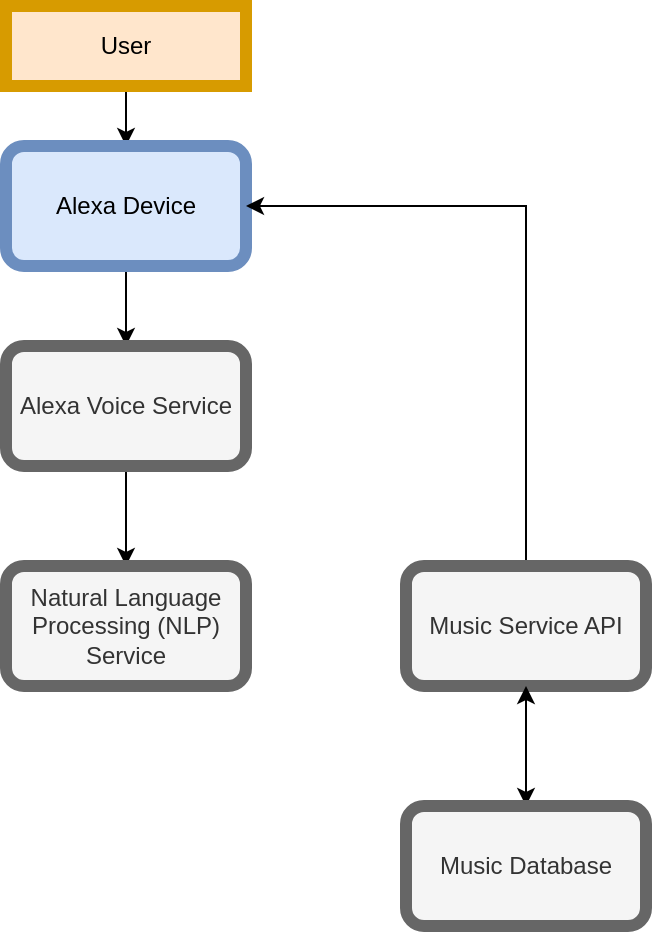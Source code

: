 <mxfile version="24.7.6">
  <diagram name="第 1 页" id="U6TWU1SUxK5bOnsWs7KZ">
    <mxGraphModel dx="820" dy="537" grid="1" gridSize="10" guides="1" tooltips="1" connect="1" arrows="1" fold="1" page="1" pageScale="1" pageWidth="827" pageHeight="1169" math="0" shadow="0">
      <root>
        <mxCell id="0" />
        <mxCell id="1" parent="0" />
        <mxCell id="WMpQfnk7EKxo-tIuRI3D-8" value="" style="edgeStyle=orthogonalEdgeStyle;rounded=0;orthogonalLoop=1;jettySize=auto;html=1;" edge="1" parent="1" source="WMpQfnk7EKxo-tIuRI3D-1" target="WMpQfnk7EKxo-tIuRI3D-2">
          <mxGeometry relative="1" as="geometry" />
        </mxCell>
        <mxCell id="WMpQfnk7EKxo-tIuRI3D-1" value="&lt;meta charset=&quot;utf-8&quot;&gt;User" style="rounded=0;whiteSpace=wrap;html=1;fillColor=#ffe6cc;strokeColor=#d79b00;strokeWidth=6;" vertex="1" parent="1">
          <mxGeometry x="230" y="130" width="120" height="40" as="geometry" />
        </mxCell>
        <mxCell id="WMpQfnk7EKxo-tIuRI3D-9" value="" style="edgeStyle=orthogonalEdgeStyle;rounded=0;orthogonalLoop=1;jettySize=auto;html=1;" edge="1" parent="1" source="WMpQfnk7EKxo-tIuRI3D-2" target="WMpQfnk7EKxo-tIuRI3D-3">
          <mxGeometry relative="1" as="geometry" />
        </mxCell>
        <mxCell id="WMpQfnk7EKxo-tIuRI3D-2" value="Alexa Device" style="rounded=1;whiteSpace=wrap;html=1;fillColor=#dae8fc;strokeColor=#6c8ebf;strokeWidth=6;" vertex="1" parent="1">
          <mxGeometry x="230" y="200" width="120" height="60" as="geometry" />
        </mxCell>
        <mxCell id="WMpQfnk7EKxo-tIuRI3D-10" value="" style="edgeStyle=orthogonalEdgeStyle;rounded=0;orthogonalLoop=1;jettySize=auto;html=1;" edge="1" parent="1" source="WMpQfnk7EKxo-tIuRI3D-3" target="WMpQfnk7EKxo-tIuRI3D-4">
          <mxGeometry relative="1" as="geometry" />
        </mxCell>
        <mxCell id="WMpQfnk7EKxo-tIuRI3D-3" value="&lt;meta charset=&quot;utf-8&quot;&gt;Alexa Voice Service" style="rounded=1;whiteSpace=wrap;html=1;fillColor=#f5f5f5;strokeColor=#666666;fontColor=#333333;strokeWidth=6;" vertex="1" parent="1">
          <mxGeometry x="230" y="300" width="120" height="60" as="geometry" />
        </mxCell>
        <mxCell id="WMpQfnk7EKxo-tIuRI3D-4" value="Natural Language Processing (NLP) Service" style="rounded=1;whiteSpace=wrap;html=1;fillColor=#f5f5f5;strokeColor=#666666;fontColor=#333333;strokeWidth=6;" vertex="1" parent="1">
          <mxGeometry x="230" y="410" width="120" height="60" as="geometry" />
        </mxCell>
        <mxCell id="WMpQfnk7EKxo-tIuRI3D-14" value="" style="edgeStyle=orthogonalEdgeStyle;rounded=0;orthogonalLoop=1;jettySize=auto;html=1;" edge="1" parent="1" source="WMpQfnk7EKxo-tIuRI3D-5" target="WMpQfnk7EKxo-tIuRI3D-6">
          <mxGeometry relative="1" as="geometry" />
        </mxCell>
        <mxCell id="WMpQfnk7EKxo-tIuRI3D-16" style="edgeStyle=orthogonalEdgeStyle;rounded=0;orthogonalLoop=1;jettySize=auto;html=1;entryX=1;entryY=0.5;entryDx=0;entryDy=0;" edge="1" parent="1" source="WMpQfnk7EKxo-tIuRI3D-5" target="WMpQfnk7EKxo-tIuRI3D-2">
          <mxGeometry relative="1" as="geometry">
            <Array as="points">
              <mxPoint x="490" y="230" />
            </Array>
          </mxGeometry>
        </mxCell>
        <mxCell id="WMpQfnk7EKxo-tIuRI3D-5" value="Music Service API" style="rounded=1;whiteSpace=wrap;html=1;fillColor=#f5f5f5;strokeColor=#666666;fontColor=#333333;strokeWidth=6;" vertex="1" parent="1">
          <mxGeometry x="430" y="410" width="120" height="60" as="geometry" />
        </mxCell>
        <mxCell id="WMpQfnk7EKxo-tIuRI3D-17" style="edgeStyle=orthogonalEdgeStyle;rounded=0;orthogonalLoop=1;jettySize=auto;html=1;entryX=0.5;entryY=1;entryDx=0;entryDy=0;" edge="1" parent="1" source="WMpQfnk7EKxo-tIuRI3D-6" target="WMpQfnk7EKxo-tIuRI3D-5">
          <mxGeometry relative="1" as="geometry" />
        </mxCell>
        <mxCell id="WMpQfnk7EKxo-tIuRI3D-6" value="Music Database" style="rounded=1;whiteSpace=wrap;html=1;fillColor=#f5f5f5;strokeColor=#666666;fontColor=#333333;strokeWidth=6;" vertex="1" parent="1">
          <mxGeometry x="430" y="530" width="120" height="60" as="geometry" />
        </mxCell>
      </root>
    </mxGraphModel>
  </diagram>
</mxfile>
